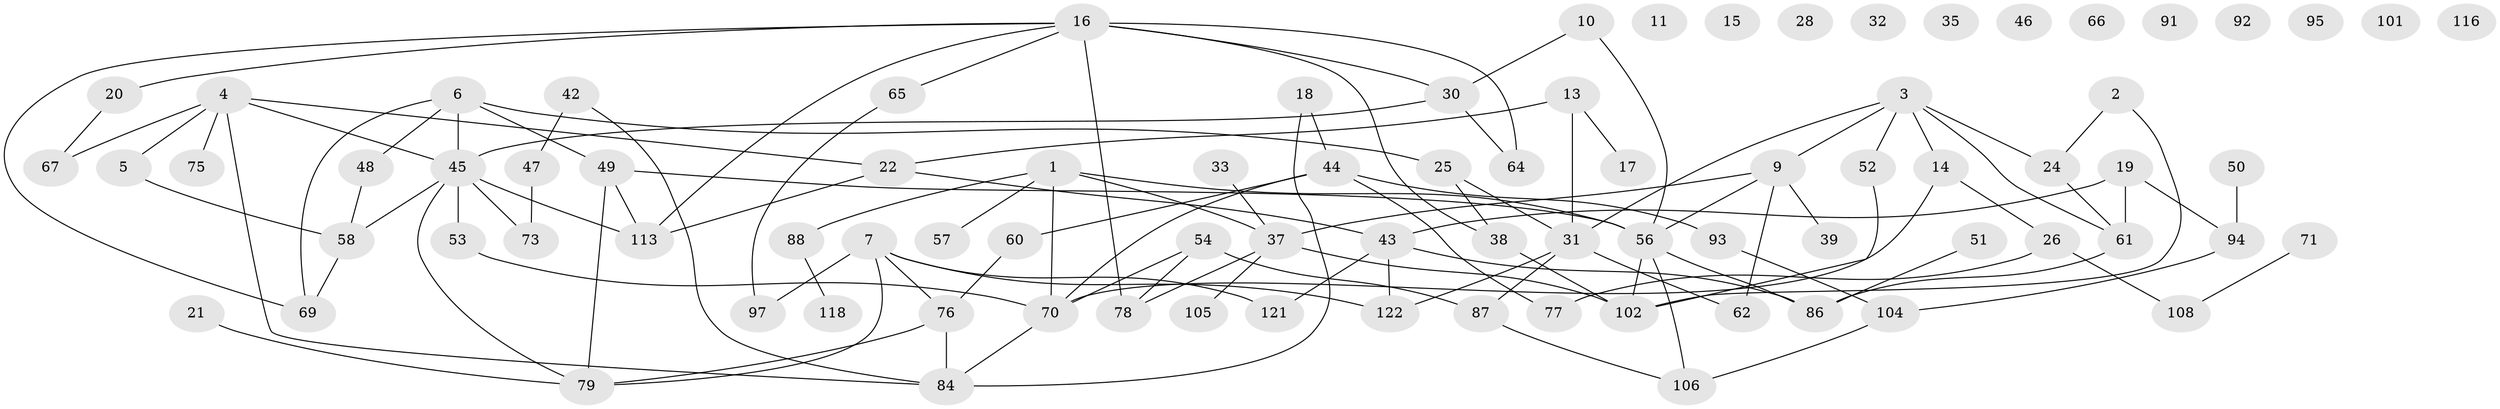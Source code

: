 // Generated by graph-tools (version 1.1) at 2025/23/03/03/25 07:23:25]
// undirected, 85 vertices, 115 edges
graph export_dot {
graph [start="1"]
  node [color=gray90,style=filled];
  1 [super="+8"];
  2 [super="+112"];
  3 [super="+12"];
  4 [super="+89"];
  5;
  6 [super="+74"];
  7 [super="+36"];
  9 [super="+23"];
  10 [super="+41"];
  11;
  13;
  14;
  15;
  16 [super="+98"];
  17 [super="+29"];
  18;
  19 [super="+59"];
  20;
  21 [super="+63"];
  22 [super="+40"];
  24 [super="+34"];
  25 [super="+81"];
  26 [super="+27"];
  28 [super="+96"];
  30;
  31 [super="+55"];
  32;
  33 [super="+83"];
  35;
  37 [super="+68"];
  38 [super="+103"];
  39;
  42 [super="+117"];
  43 [super="+120"];
  44 [super="+90"];
  45 [super="+85"];
  46;
  47;
  48 [super="+99"];
  49;
  50;
  51;
  52;
  53;
  54;
  56 [super="+82"];
  57;
  58 [super="+111"];
  60;
  61 [super="+114"];
  62;
  64 [super="+109"];
  65;
  66;
  67 [super="+72"];
  69;
  70 [super="+119"];
  71;
  73;
  75;
  76;
  77 [super="+80"];
  78 [super="+115"];
  79 [super="+107"];
  84;
  86;
  87 [super="+110"];
  88;
  91;
  92;
  93;
  94;
  95 [super="+100"];
  97;
  101;
  102;
  104;
  105;
  106;
  108;
  113;
  116;
  118;
  121;
  122;
  1 -- 37;
  1 -- 88;
  1 -- 56;
  1 -- 70;
  1 -- 57;
  2 -- 102;
  2 -- 24;
  3 -- 9;
  3 -- 52;
  3 -- 61;
  3 -- 14;
  3 -- 31;
  3 -- 24;
  4 -- 5;
  4 -- 84;
  4 -- 22;
  4 -- 75;
  4 -- 45;
  4 -- 67;
  5 -- 58;
  6 -- 48;
  6 -- 69;
  6 -- 49;
  6 -- 45;
  6 -- 25;
  7 -- 121;
  7 -- 97;
  7 -- 122;
  7 -- 76;
  7 -- 79;
  9 -- 39;
  9 -- 56;
  9 -- 62;
  9 -- 37;
  10 -- 56;
  10 -- 30;
  13 -- 17;
  13 -- 22;
  13 -- 31;
  14 -- 70;
  14 -- 26;
  16 -- 65;
  16 -- 78;
  16 -- 113;
  16 -- 20;
  16 -- 69;
  16 -- 38;
  16 -- 30;
  16 -- 64;
  18 -- 84;
  18 -- 44;
  19 -- 43;
  19 -- 61;
  19 -- 94;
  20 -- 67;
  21 -- 79;
  22 -- 113;
  22 -- 43;
  24 -- 61;
  25 -- 38;
  25 -- 31;
  26 -- 108;
  26 -- 77;
  30 -- 45;
  30 -- 64;
  31 -- 62;
  31 -- 122;
  31 -- 87;
  33 -- 37;
  37 -- 102;
  37 -- 105;
  37 -- 78;
  38 -- 102;
  42 -- 84;
  42 -- 47;
  43 -- 86;
  43 -- 121;
  43 -- 122;
  44 -- 70;
  44 -- 93;
  44 -- 60;
  44 -- 77;
  45 -- 53;
  45 -- 58;
  45 -- 73;
  45 -- 113;
  45 -- 79;
  47 -- 73;
  48 -- 58;
  49 -- 79;
  49 -- 113;
  49 -- 56;
  50 -- 94;
  51 -- 86;
  52 -- 102;
  53 -- 70;
  54 -- 78;
  54 -- 87;
  54 -- 70;
  56 -- 86;
  56 -- 102;
  56 -- 106;
  58 -- 69;
  60 -- 76;
  61 -- 86;
  65 -- 97;
  70 -- 84;
  71 -- 108;
  76 -- 84;
  76 -- 79;
  87 -- 106;
  88 -- 118;
  93 -- 104;
  94 -- 104;
  104 -- 106;
}
